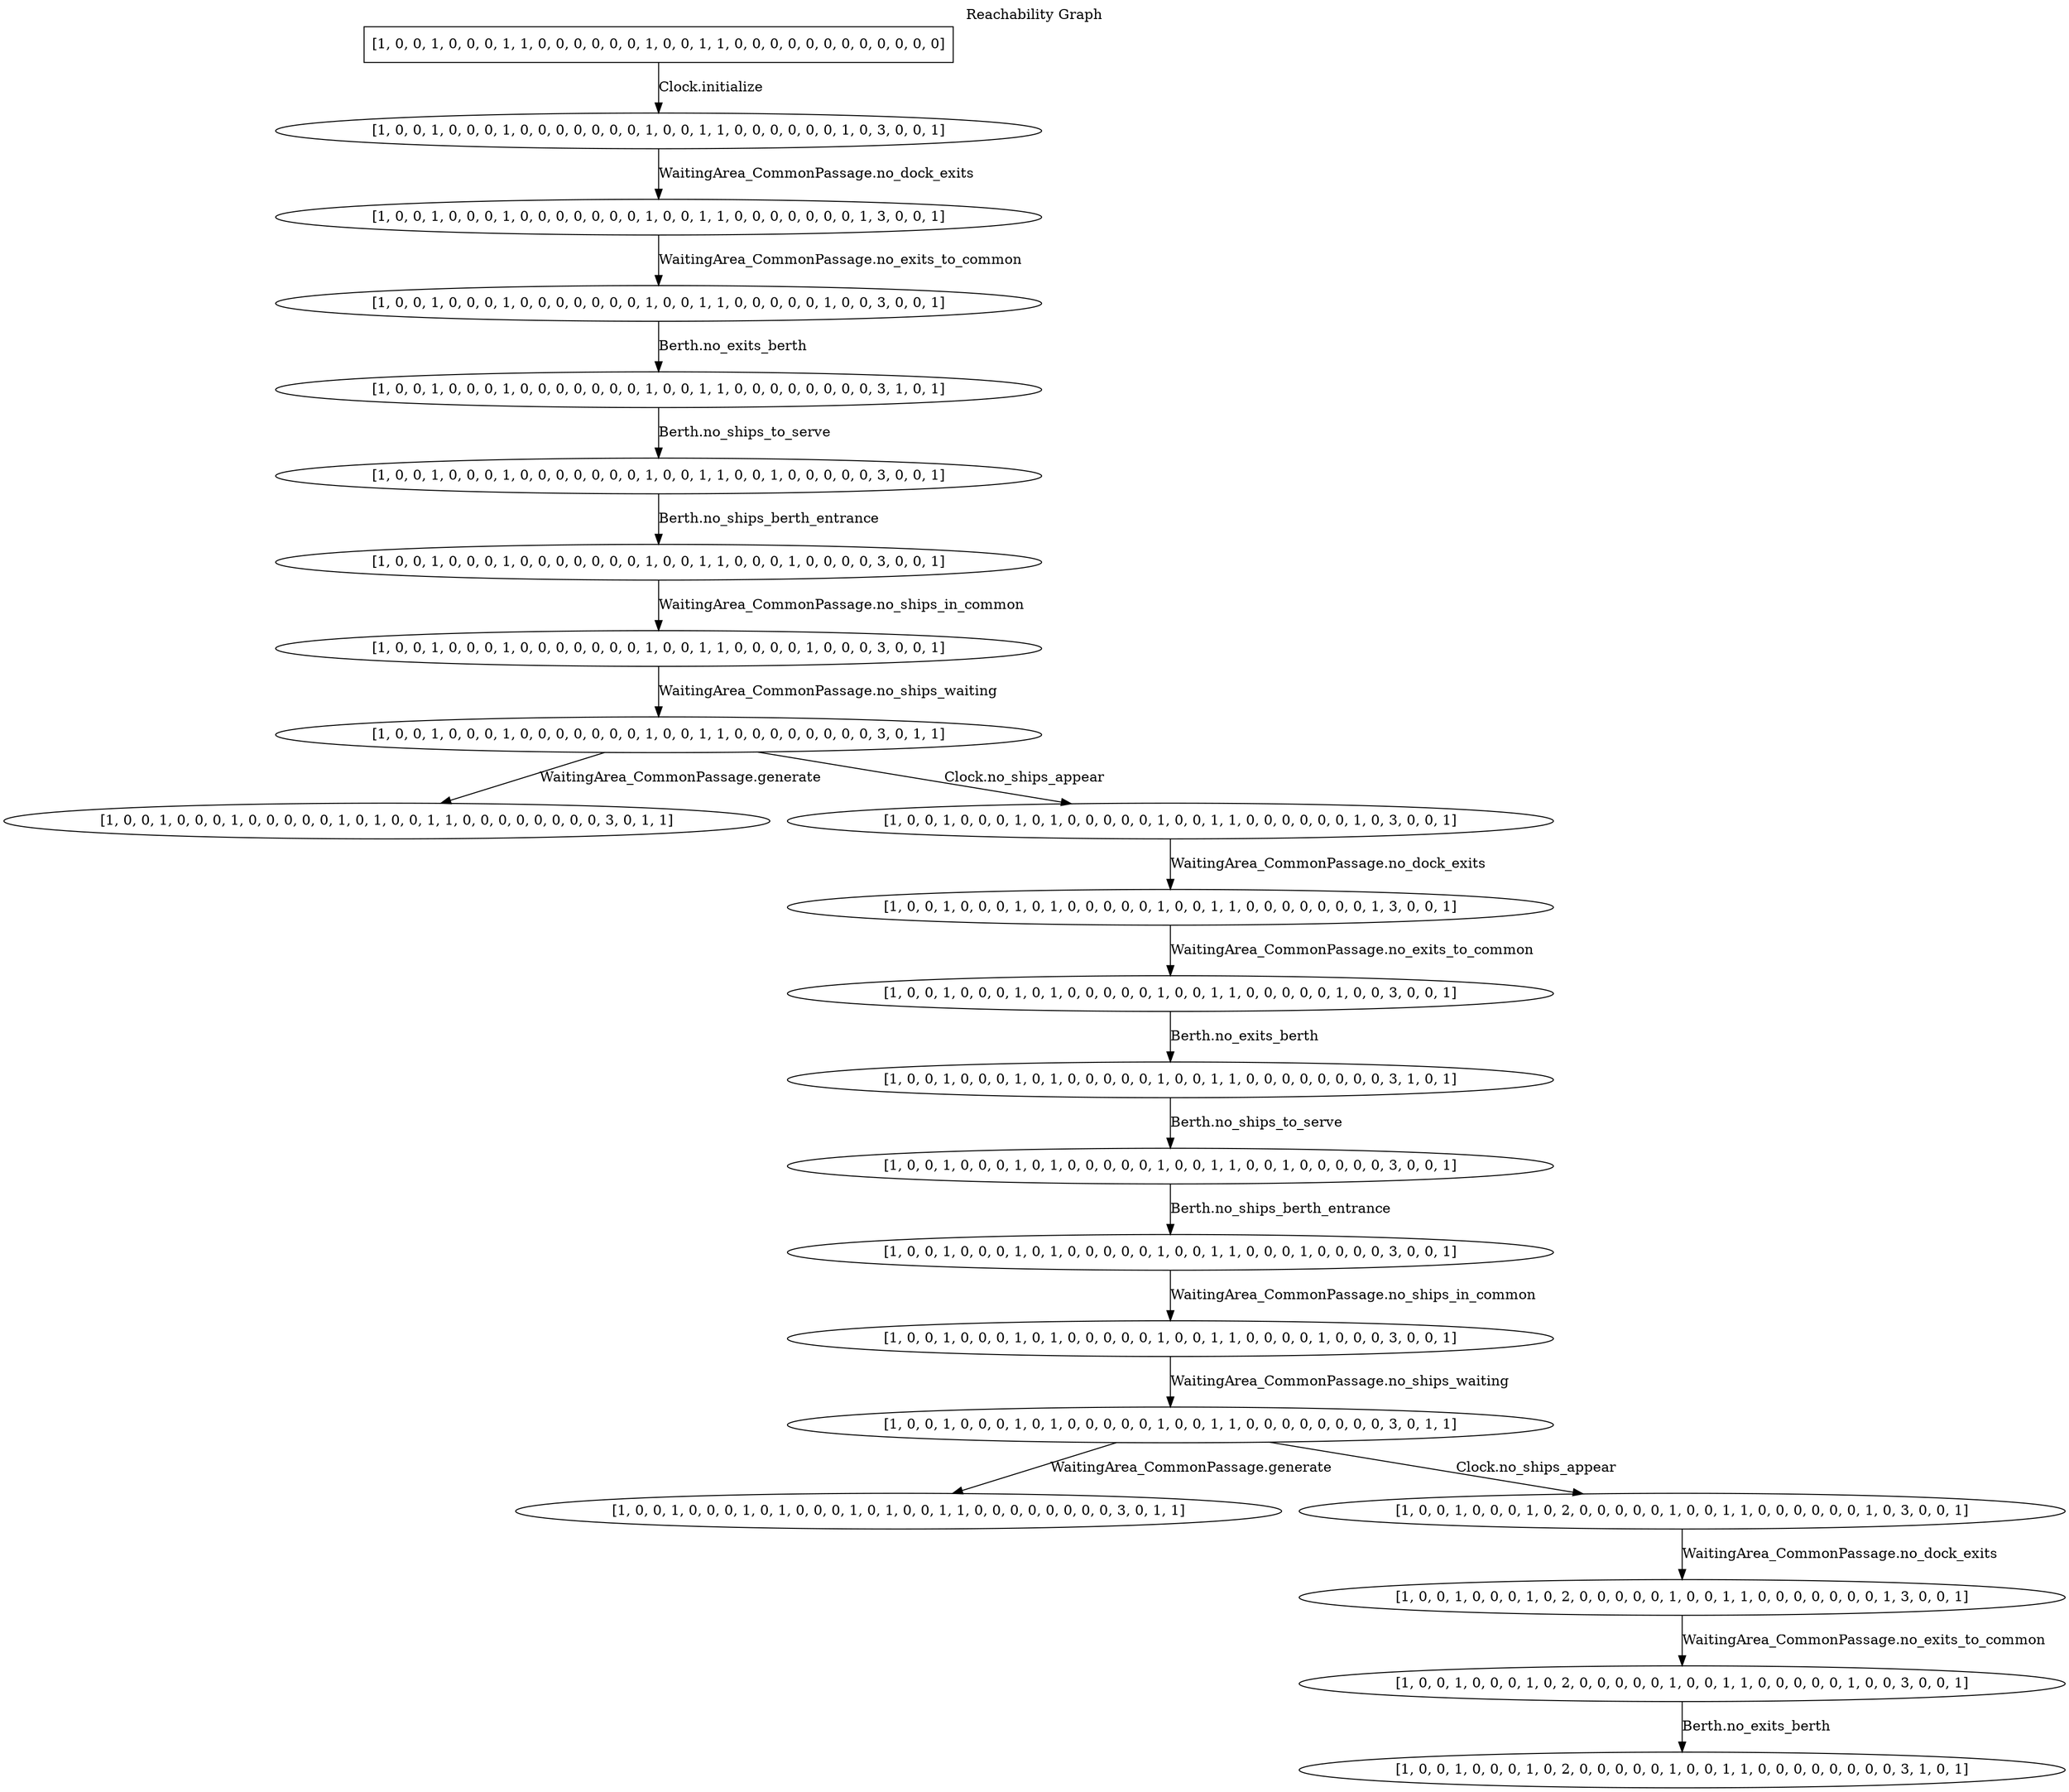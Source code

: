 
digraph RG {
  label="Reachability Graph";
  labelloc=t;
  S0 [shape=box, label="[1, 0, 0, 1, 0, 0, 0, 1, 1, 0, 0, 0, 0, 0, 0, 1, 0, 0, 1, 1, 0, 0, 0, 0, 0, 0, 0, 0, 0, 0, 0, 0]"];
  S1 [label="[1, 0, 0, 1, 0, 0, 0, 1, 0, 0, 0, 0, 0, 0, 0, 1, 0, 0, 1, 1, 0, 0, 0, 0, 0, 0, 1, 0, 3, 0, 0, 1]"];
  S2 [label="[1, 0, 0, 1, 0, 0, 0, 1, 0, 0, 0, 0, 0, 0, 0, 1, 0, 0, 1, 1, 0, 0, 0, 0, 0, 0, 0, 1, 3, 0, 0, 1]"];
  S3 [label="[1, 0, 0, 1, 0, 0, 0, 1, 0, 0, 0, 0, 0, 0, 0, 1, 0, 0, 1, 1, 0, 0, 0, 0, 0, 1, 0, 0, 3, 0, 0, 1]"];
  S4 [label="[1, 0, 0, 1, 0, 0, 0, 1, 0, 0, 0, 0, 0, 0, 0, 1, 0, 0, 1, 1, 0, 0, 0, 0, 0, 0, 0, 0, 3, 1, 0, 1]"];
  S5 [label="[1, 0, 0, 1, 0, 0, 0, 1, 0, 0, 0, 0, 0, 0, 0, 1, 0, 0, 1, 1, 0, 0, 1, 0, 0, 0, 0, 0, 3, 0, 0, 1]"];
  S6 [label="[1, 0, 0, 1, 0, 0, 0, 1, 0, 0, 0, 0, 0, 0, 0, 1, 0, 0, 1, 1, 0, 0, 0, 1, 0, 0, 0, 0, 3, 0, 0, 1]"];
  S7 [label="[1, 0, 0, 1, 0, 0, 0, 1, 0, 0, 0, 0, 0, 0, 0, 1, 0, 0, 1, 1, 0, 0, 0, 0, 1, 0, 0, 0, 3, 0, 0, 1]"];
  S8 [label="[1, 0, 0, 1, 0, 0, 0, 1, 0, 0, 0, 0, 0, 0, 0, 1, 0, 0, 1, 1, 0, 0, 0, 0, 0, 0, 0, 0, 3, 0, 1, 1]"];
  S9 [label="[1, 0, 0, 1, 0, 0, 0, 1, 0, 0, 0, 0, 0, 1, 0, 1, 0, 0, 1, 1, 0, 0, 0, 0, 0, 0, 0, 0, 3, 0, 1, 1]"];
  S10 [label="[1, 0, 0, 1, 0, 0, 0, 1, 0, 1, 0, 0, 0, 0, 0, 1, 0, 0, 1, 1, 0, 0, 0, 0, 0, 0, 1, 0, 3, 0, 0, 1]"];
  S11 [label="[1, 0, 0, 1, 0, 0, 0, 1, 0, 1, 0, 0, 0, 0, 0, 1, 0, 0, 1, 1, 0, 0, 0, 0, 0, 0, 0, 1, 3, 0, 0, 1]"];
  S12 [label="[1, 0, 0, 1, 0, 0, 0, 1, 0, 1, 0, 0, 0, 0, 0, 1, 0, 0, 1, 1, 0, 0, 0, 0, 0, 1, 0, 0, 3, 0, 0, 1]"];
  S13 [label="[1, 0, 0, 1, 0, 0, 0, 1, 0, 1, 0, 0, 0, 0, 0, 1, 0, 0, 1, 1, 0, 0, 0, 0, 0, 0, 0, 0, 3, 1, 0, 1]"];
  S14 [label="[1, 0, 0, 1, 0, 0, 0, 1, 0, 1, 0, 0, 0, 0, 0, 1, 0, 0, 1, 1, 0, 0, 1, 0, 0, 0, 0, 0, 3, 0, 0, 1]"];
  S15 [label="[1, 0, 0, 1, 0, 0, 0, 1, 0, 1, 0, 0, 0, 0, 0, 1, 0, 0, 1, 1, 0, 0, 0, 1, 0, 0, 0, 0, 3, 0, 0, 1]"];
  S16 [label="[1, 0, 0, 1, 0, 0, 0, 1, 0, 1, 0, 0, 0, 0, 0, 1, 0, 0, 1, 1, 0, 0, 0, 0, 1, 0, 0, 0, 3, 0, 0, 1]"];
  S17 [label="[1, 0, 0, 1, 0, 0, 0, 1, 0, 1, 0, 0, 0, 0, 0, 1, 0, 0, 1, 1, 0, 0, 0, 0, 0, 0, 0, 0, 3, 0, 1, 1]"];
  S18 [label="[1, 0, 0, 1, 0, 0, 0, 1, 0, 1, 0, 0, 0, 1, 0, 1, 0, 0, 1, 1, 0, 0, 0, 0, 0, 0, 0, 0, 3, 0, 1, 1]"];
  S19 [label="[1, 0, 0, 1, 0, 0, 0, 1, 0, 2, 0, 0, 0, 0, 0, 1, 0, 0, 1, 1, 0, 0, 0, 0, 0, 0, 1, 0, 3, 0, 0, 1]"];
  S20 [label="[1, 0, 0, 1, 0, 0, 0, 1, 0, 2, 0, 0, 0, 0, 0, 1, 0, 0, 1, 1, 0, 0, 0, 0, 0, 0, 0, 1, 3, 0, 0, 1]"];
  S21 [label="[1, 0, 0, 1, 0, 0, 0, 1, 0, 2, 0, 0, 0, 0, 0, 1, 0, 0, 1, 1, 0, 0, 0, 0, 0, 1, 0, 0, 3, 0, 0, 1]"];
  S22 [label="[1, 0, 0, 1, 0, 0, 0, 1, 0, 2, 0, 0, 0, 0, 0, 1, 0, 0, 1, 1, 0, 0, 0, 0, 0, 0, 0, 0, 3, 1, 0, 1]"];
  S0 -> S1 [label="Clock.initialize"];
  S1 -> S2 [label="WaitingArea_CommonPassage.no_dock_exits"];
  S2 -> S3 [label="WaitingArea_CommonPassage.no_exits_to_common"];
  S3 -> S4 [label="Berth.no_exits_berth"];
  S4 -> S5 [label="Berth.no_ships_to_serve"];
  S5 -> S6 [label="Berth.no_ships_berth_entrance"];
  S6 -> S7 [label="WaitingArea_CommonPassage.no_ships_in_common"];
  S7 -> S8 [label="WaitingArea_CommonPassage.no_ships_waiting"];
  S8 -> S9 [label="WaitingArea_CommonPassage.generate"];
  S8 -> S10 [label="Clock.no_ships_appear"];
  S10 -> S11 [label="WaitingArea_CommonPassage.no_dock_exits"];
  S11 -> S12 [label="WaitingArea_CommonPassage.no_exits_to_common"];
  S12 -> S13 [label="Berth.no_exits_berth"];
  S13 -> S14 [label="Berth.no_ships_to_serve"];
  S14 -> S15 [label="Berth.no_ships_berth_entrance"];
  S15 -> S16 [label="WaitingArea_CommonPassage.no_ships_in_common"];
  S16 -> S17 [label="WaitingArea_CommonPassage.no_ships_waiting"];
  S17 -> S18 [label="WaitingArea_CommonPassage.generate"];
  S17 -> S19 [label="Clock.no_ships_appear"];
  S19 -> S20 [label="WaitingArea_CommonPassage.no_dock_exits"];
  S20 -> S21 [label="WaitingArea_CommonPassage.no_exits_to_common"];
  S21 -> S22 [label="Berth.no_exits_berth"];
}
